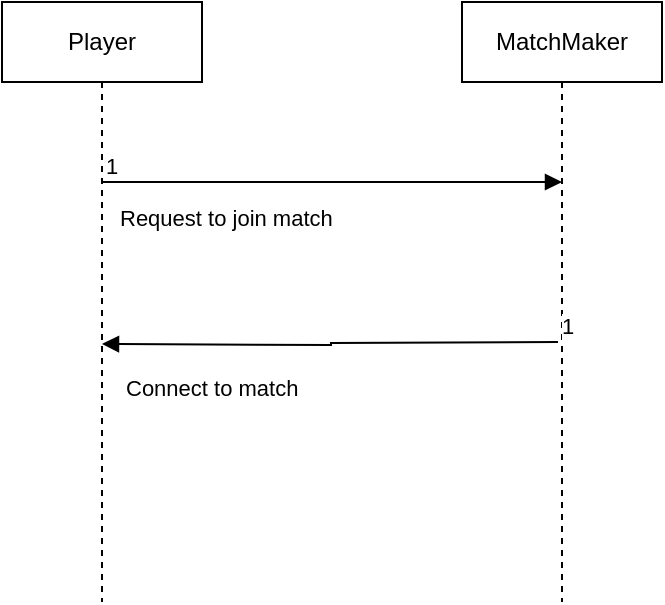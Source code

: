 <mxfile version="26.0.11">
  <diagram name="Страница — 1" id="UJjBOyBhd9Qj8Lq3dyaX">
    <mxGraphModel dx="425" dy="528" grid="1" gridSize="10" guides="1" tooltips="1" connect="1" arrows="1" fold="1" page="1" pageScale="1" pageWidth="827" pageHeight="1169" math="0" shadow="0">
      <root>
        <mxCell id="0" />
        <mxCell id="1" parent="0" />
        <mxCell id="j0CYHMfgSQRjzYxKgy3s-1" value="Player" style="shape=umlLifeline;perimeter=lifelinePerimeter;whiteSpace=wrap;html=1;container=1;dropTarget=0;collapsible=0;recursiveResize=0;outlineConnect=0;portConstraint=eastwest;newEdgeStyle={&quot;curved&quot;:0,&quot;rounded&quot;:0};" vertex="1" parent="1">
          <mxGeometry x="200" y="430" width="100" height="300" as="geometry" />
        </mxCell>
        <mxCell id="j0CYHMfgSQRjzYxKgy3s-2" value="MatchMaker" style="shape=umlLifeline;perimeter=lifelinePerimeter;whiteSpace=wrap;html=1;container=1;dropTarget=0;collapsible=0;recursiveResize=0;outlineConnect=0;portConstraint=eastwest;newEdgeStyle={&quot;curved&quot;:0,&quot;rounded&quot;:0};" vertex="1" parent="1">
          <mxGeometry x="430" y="430" width="100" height="300" as="geometry" />
        </mxCell>
        <mxCell id="j0CYHMfgSQRjzYxKgy3s-3" value="Request to join match" style="endArrow=block;endFill=1;html=1;edgeStyle=orthogonalEdgeStyle;align=left;verticalAlign=top;rounded=0;" edge="1" parent="1">
          <mxGeometry x="-0.939" y="-5" relative="1" as="geometry">
            <mxPoint x="250" y="520" as="sourcePoint" />
            <mxPoint x="480" y="520" as="targetPoint" />
            <mxPoint as="offset" />
          </mxGeometry>
        </mxCell>
        <mxCell id="j0CYHMfgSQRjzYxKgy3s-4" value="1" style="edgeLabel;resizable=0;html=1;align=left;verticalAlign=bottom;" connectable="0" vertex="1" parent="j0CYHMfgSQRjzYxKgy3s-3">
          <mxGeometry x="-1" relative="1" as="geometry" />
        </mxCell>
        <mxCell id="j0CYHMfgSQRjzYxKgy3s-5" value="Connect to match" style="endArrow=block;endFill=1;html=1;edgeStyle=orthogonalEdgeStyle;align=left;verticalAlign=top;rounded=0;" edge="1" parent="1">
          <mxGeometry x="0.912" y="9" relative="1" as="geometry">
            <mxPoint x="478" y="600" as="sourcePoint" />
            <mxPoint x="250" y="601" as="targetPoint" />
            <mxPoint as="offset" />
          </mxGeometry>
        </mxCell>
        <mxCell id="j0CYHMfgSQRjzYxKgy3s-6" value="1" style="edgeLabel;resizable=0;html=1;align=left;verticalAlign=bottom;" connectable="0" vertex="1" parent="j0CYHMfgSQRjzYxKgy3s-5">
          <mxGeometry x="-1" relative="1" as="geometry" />
        </mxCell>
      </root>
    </mxGraphModel>
  </diagram>
</mxfile>
